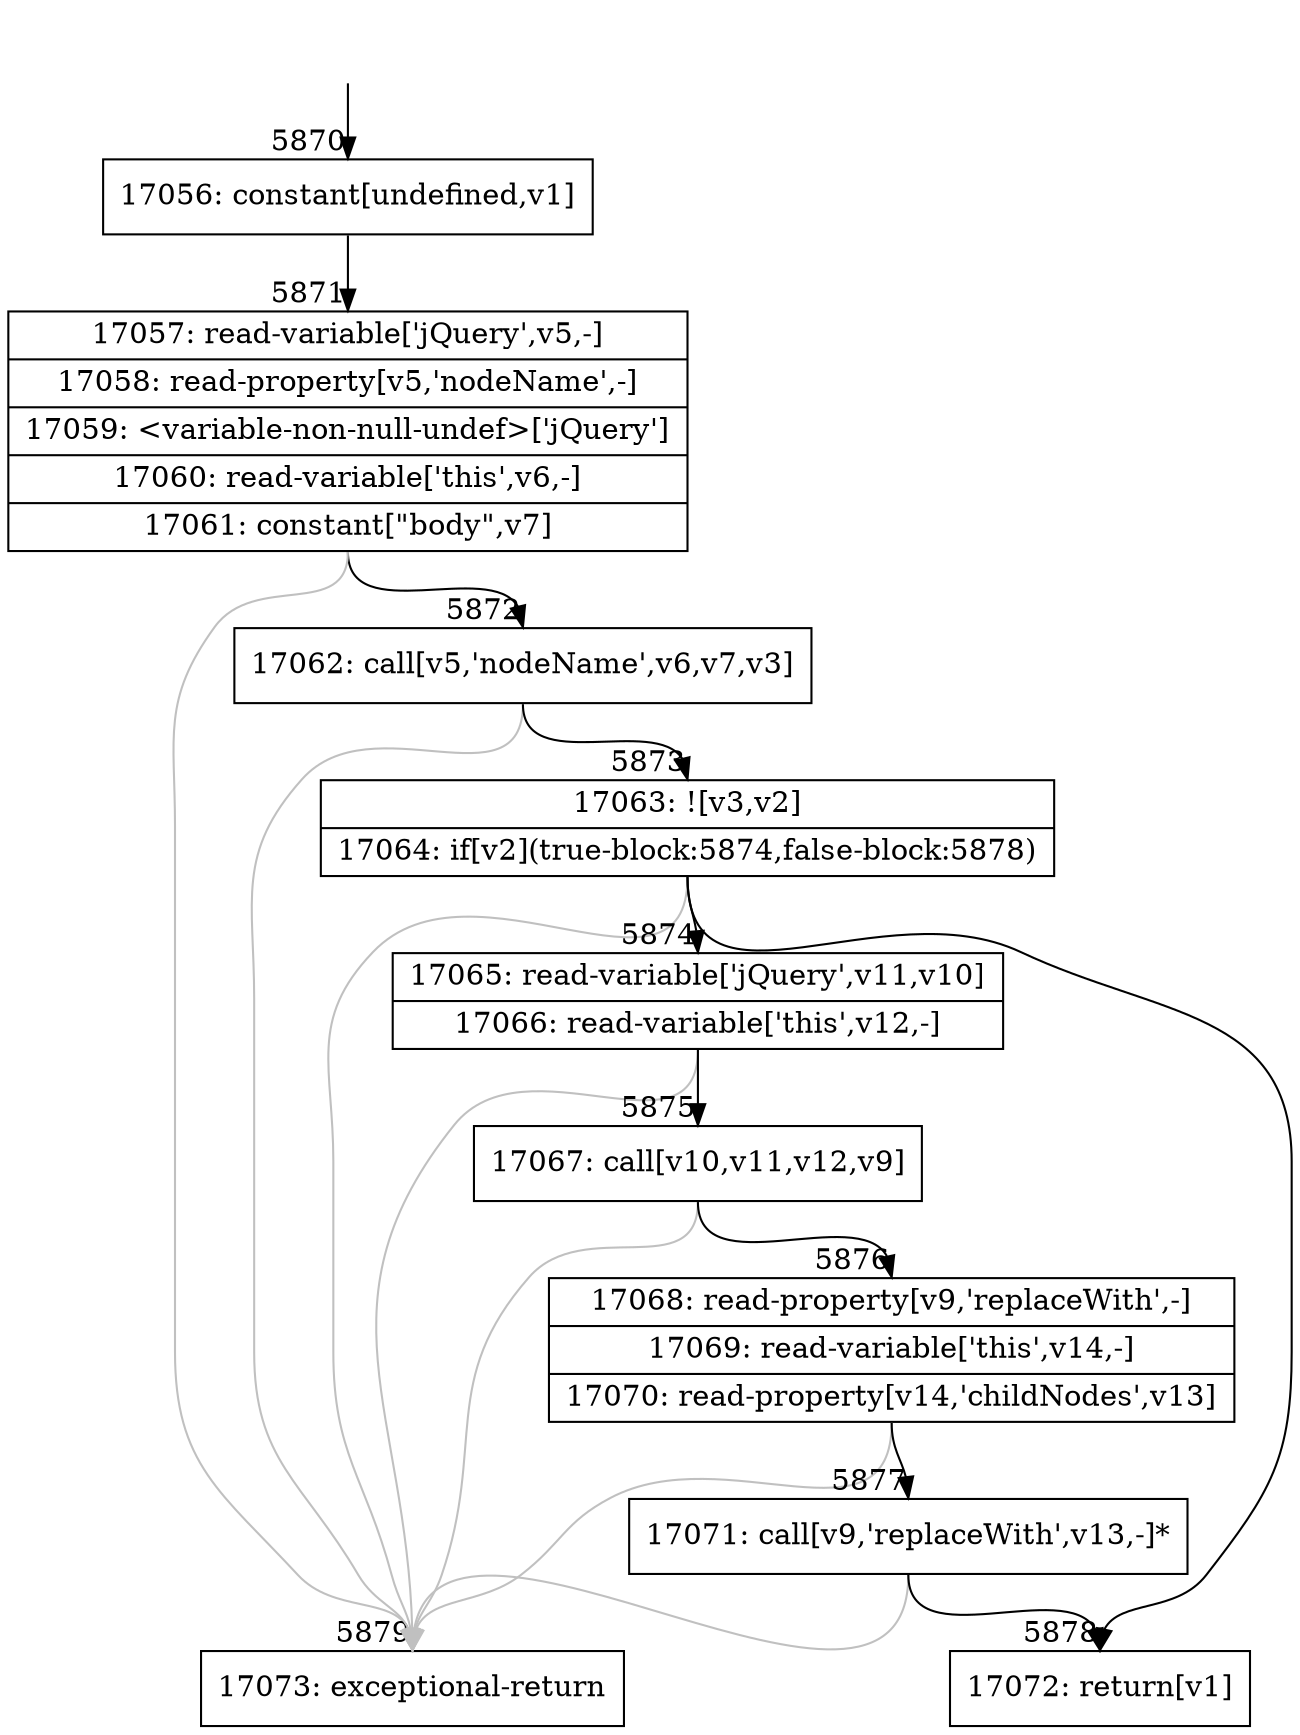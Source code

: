 digraph {
rankdir="TD"
BB_entry384[shape=none,label=""];
BB_entry384 -> BB5870 [tailport=s, headport=n, headlabel="    5870"]
BB5870 [shape=record label="{17056: constant[undefined,v1]}" ] 
BB5870 -> BB5871 [tailport=s, headport=n, headlabel="      5871"]
BB5871 [shape=record label="{17057: read-variable['jQuery',v5,-]|17058: read-property[v5,'nodeName',-]|17059: \<variable-non-null-undef\>['jQuery']|17060: read-variable['this',v6,-]|17061: constant[\"body\",v7]}" ] 
BB5871 -> BB5872 [tailport=s, headport=n, headlabel="      5872"]
BB5871 -> BB5879 [tailport=s, headport=n, color=gray, headlabel="      5879"]
BB5872 [shape=record label="{17062: call[v5,'nodeName',v6,v7,v3]}" ] 
BB5872 -> BB5873 [tailport=s, headport=n, headlabel="      5873"]
BB5872 -> BB5879 [tailport=s, headport=n, color=gray]
BB5873 [shape=record label="{17063: ![v3,v2]|17064: if[v2](true-block:5874,false-block:5878)}" ] 
BB5873 -> BB5874 [tailport=s, headport=n, headlabel="      5874"]
BB5873 -> BB5878 [tailport=s, headport=n, headlabel="      5878"]
BB5873 -> BB5879 [tailport=s, headport=n, color=gray]
BB5874 [shape=record label="{17065: read-variable['jQuery',v11,v10]|17066: read-variable['this',v12,-]}" ] 
BB5874 -> BB5875 [tailport=s, headport=n, headlabel="      5875"]
BB5874 -> BB5879 [tailport=s, headport=n, color=gray]
BB5875 [shape=record label="{17067: call[v10,v11,v12,v9]}" ] 
BB5875 -> BB5876 [tailport=s, headport=n, headlabel="      5876"]
BB5875 -> BB5879 [tailport=s, headport=n, color=gray]
BB5876 [shape=record label="{17068: read-property[v9,'replaceWith',-]|17069: read-variable['this',v14,-]|17070: read-property[v14,'childNodes',v13]}" ] 
BB5876 -> BB5877 [tailport=s, headport=n, headlabel="      5877"]
BB5876 -> BB5879 [tailport=s, headport=n, color=gray]
BB5877 [shape=record label="{17071: call[v9,'replaceWith',v13,-]*}" ] 
BB5877 -> BB5878 [tailport=s, headport=n]
BB5877 -> BB5879 [tailport=s, headport=n, color=gray]
BB5878 [shape=record label="{17072: return[v1]}" ] 
BB5879 [shape=record label="{17073: exceptional-return}" ] 
}
